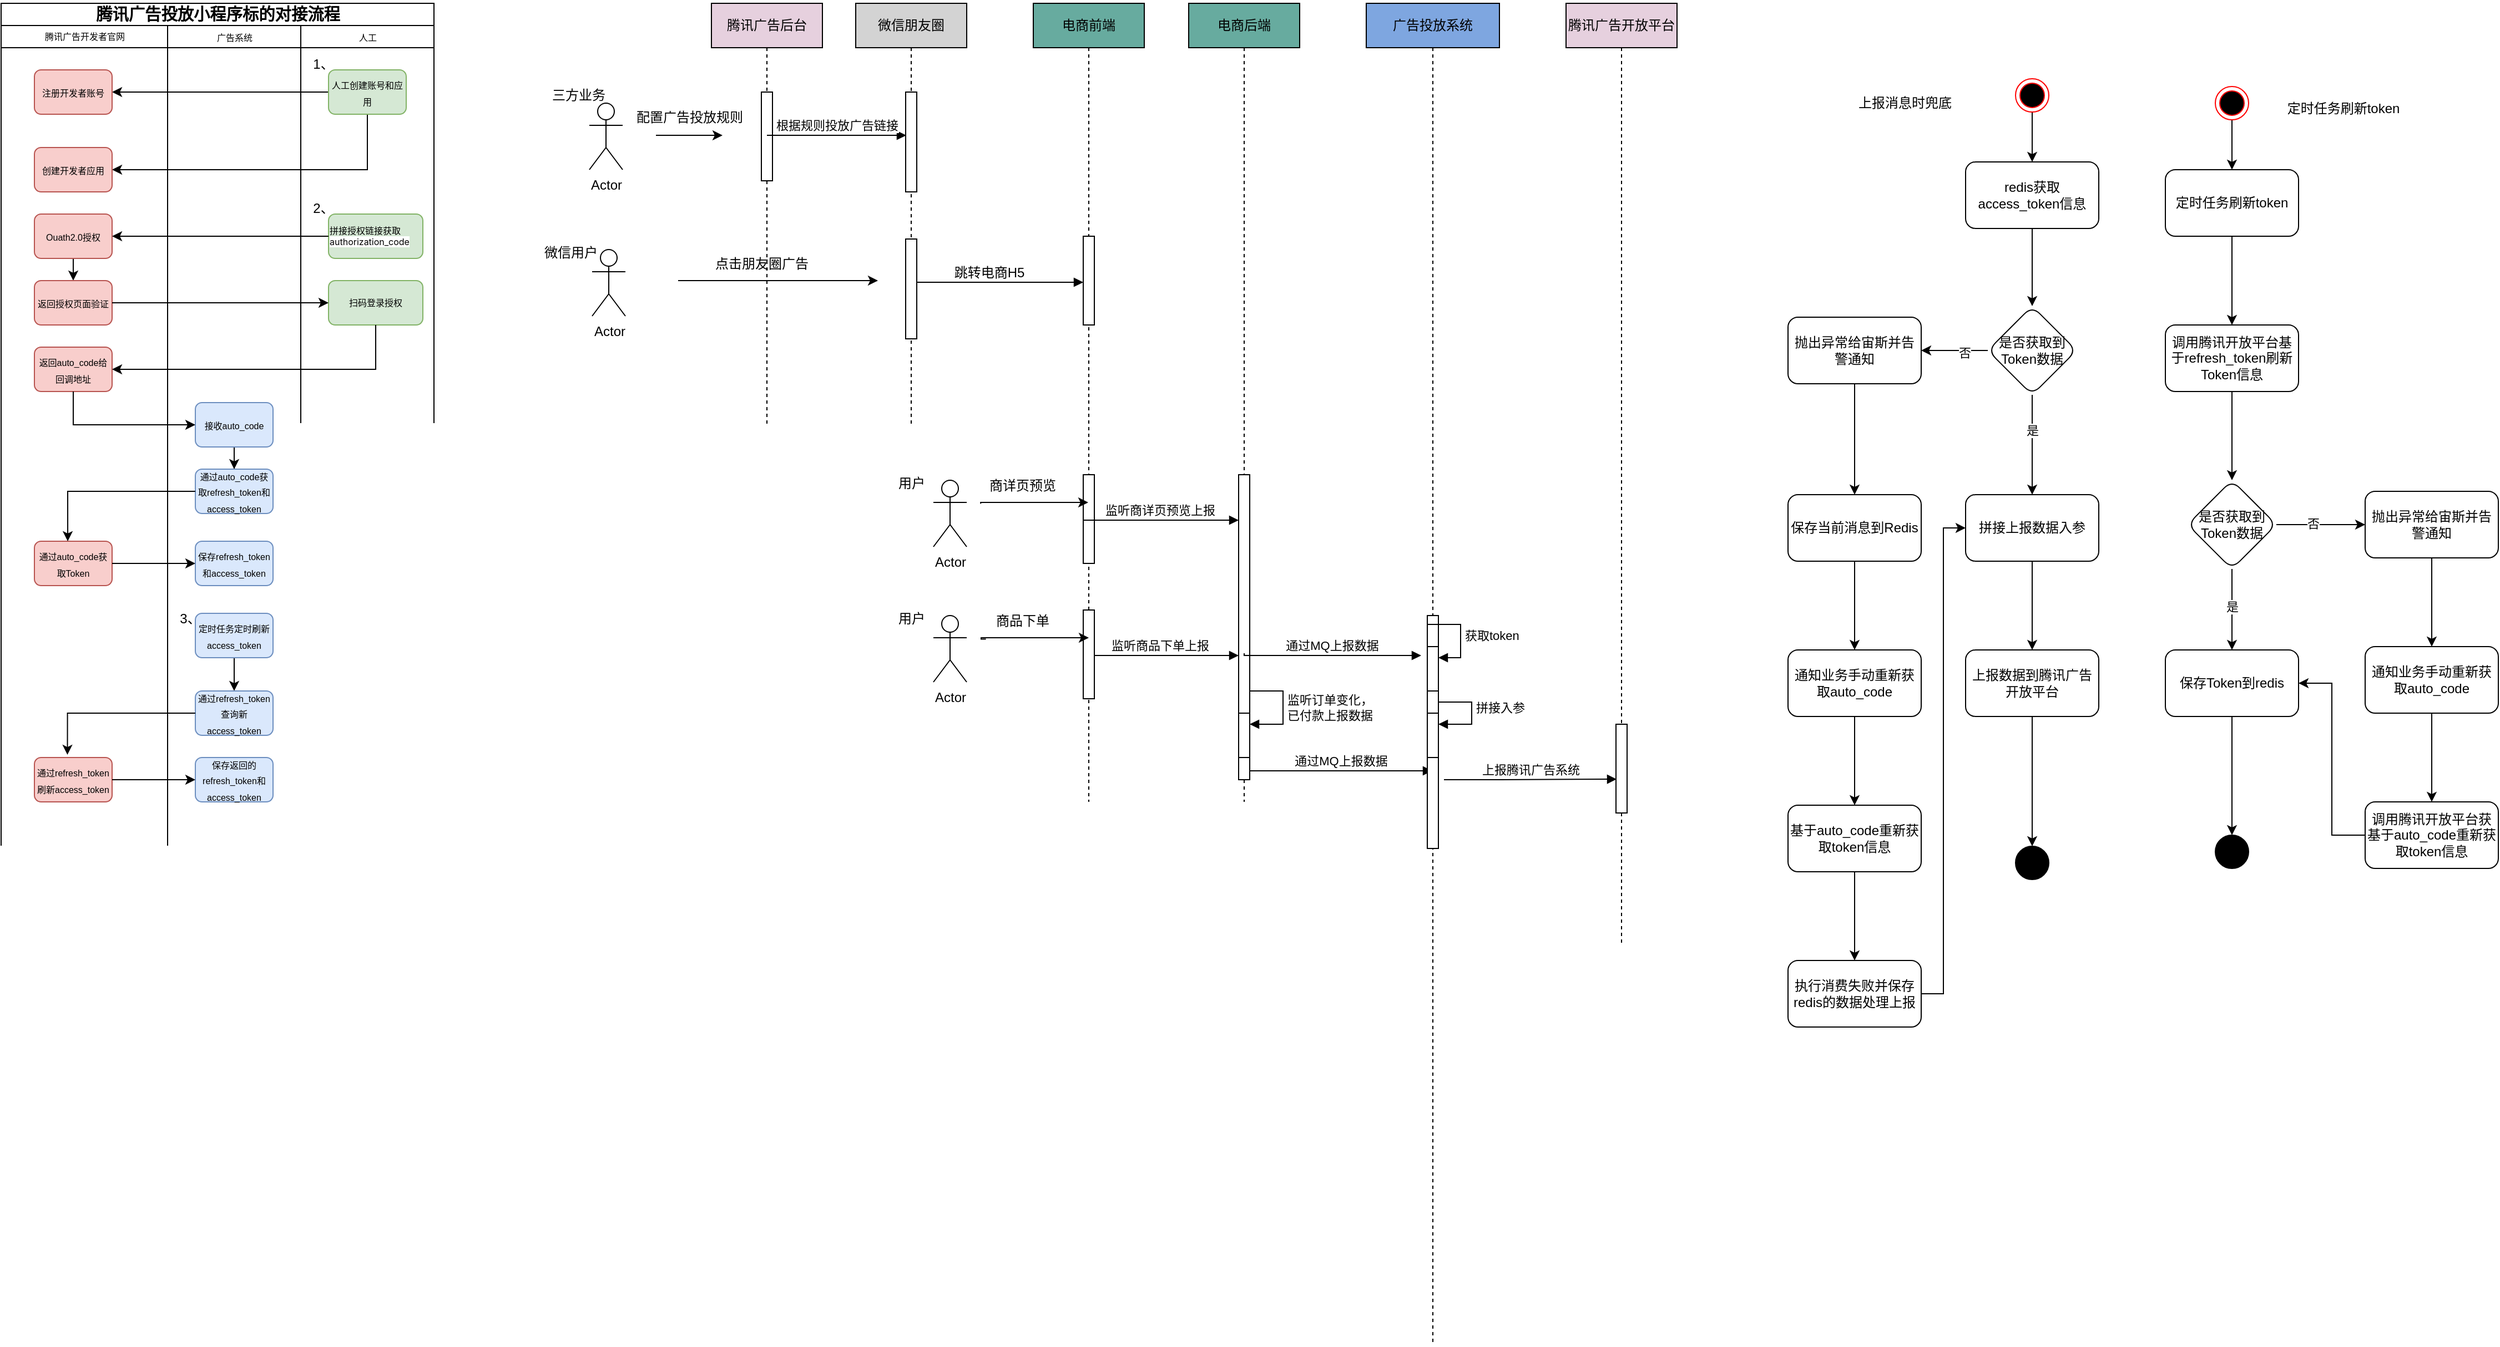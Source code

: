 <mxfile version="22.1.8" type="github">
  <diagram name="第 1 页" id="KpqGxGC6dAmvfTL2YmEG">
    <mxGraphModel dx="3771" dy="534" grid="1" gridSize="10" guides="1" tooltips="1" connect="1" arrows="1" fold="1" page="1" pageScale="1" pageWidth="827" pageHeight="1169" math="0" shadow="0">
      <root>
        <mxCell id="0" />
        <mxCell id="1" parent="0" />
        <mxCell id="kklcqEmGTT_Rlhwo0l_L-7" value="&lt;div style=&quot;font-size: medium; font-weight: 400; text-align: start;&quot; data-hash=&quot;3c4a24063ba966fe1c0860898258fa68&quot; data-version=&quot;3.0.0&quot;&gt;&lt;/div&gt;&lt;div style=&quot;font-size: medium; font-weight: 400; text-align: start;&quot; class=&quot;document&quot;&gt;&lt;div class=&quot;section&quot;&gt;&lt;h1 style=&quot;line-height: 24.933px; margin-top: 0pt; margin-bottom: 0pt; margin-left: 0pt; font-size: 11pt;&quot; class=&quot;paragraph text-align-type-left tco-title-title&quot;&gt;腾讯广告投放小程序标的对接流程&lt;span lang=&quot;EN-US&quot;&gt;&lt;/span&gt;&lt;/h1&gt;&lt;/div&gt;&lt;/div&gt;" style="swimlane;childLayout=stackLayout;resizeParent=1;resizeParentMax=0;startSize=20;html=1;" parent="1" vertex="1">
          <mxGeometry x="-2340.0" y="10" width="390.0" height="890" as="geometry" />
        </mxCell>
        <mxCell id="kklcqEmGTT_Rlhwo0l_L-21" style="edgeStyle=orthogonalEdgeStyle;rounded=0;orthogonalLoop=1;jettySize=auto;html=1;exitX=0;exitY=0.5;exitDx=0;exitDy=0;entryX=1;entryY=0.5;entryDx=0;entryDy=0;" parent="kklcqEmGTT_Rlhwo0l_L-7" source="kklcqEmGTT_Rlhwo0l_L-20" target="kklcqEmGTT_Rlhwo0l_L-12" edge="1">
          <mxGeometry relative="1" as="geometry" />
        </mxCell>
        <mxCell id="kklcqEmGTT_Rlhwo0l_L-22" style="edgeStyle=orthogonalEdgeStyle;rounded=0;orthogonalLoop=1;jettySize=auto;html=1;exitX=0.5;exitY=1;exitDx=0;exitDy=0;entryX=1;entryY=0.5;entryDx=0;entryDy=0;" parent="kklcqEmGTT_Rlhwo0l_L-7" source="kklcqEmGTT_Rlhwo0l_L-20" target="kklcqEmGTT_Rlhwo0l_L-13" edge="1">
          <mxGeometry relative="1" as="geometry" />
        </mxCell>
        <mxCell id="kklcqEmGTT_Rlhwo0l_L-8" value="&lt;div style=&quot;font-size: medium; font-weight: 400; text-align: start;&quot; data-hash=&quot;c96c3bea3619b52535d53970b3c0505a&quot; data-version=&quot;3.0.0&quot;&gt;&lt;/div&gt;&lt;div style=&quot;font-weight: 400; text-align: start;&quot; class=&quot;document&quot;&gt;&lt;div style=&quot;&quot; class=&quot;section&quot;&gt;&lt;p style=&quot;margin: 3pt 0pt; font-family: 等线; line-height: 19.067px;&quot; class=&quot;paragraph text-align-type-left&quot;&gt;&lt;font style=&quot;font-size: 8px;&quot;&gt;腾讯广告开发者官网&lt;/font&gt;&lt;/p&gt;&lt;/div&gt;&lt;/div&gt;" style="swimlane;startSize=20;html=1;" parent="kklcqEmGTT_Rlhwo0l_L-7" vertex="1">
          <mxGeometry y="20" width="150.0" height="870" as="geometry" />
        </mxCell>
        <mxCell id="kklcqEmGTT_Rlhwo0l_L-12" value="&lt;p&gt;&lt;font style=&quot;font-size: 8px;&quot;&gt;注册开发者账号&lt;/font&gt;&lt;/p&gt;" style="rounded=1;whiteSpace=wrap;html=1;fillColor=#f8cecc;strokeColor=#b85450;" parent="kklcqEmGTT_Rlhwo0l_L-8" vertex="1">
          <mxGeometry x="30" y="40" width="70" height="40" as="geometry" />
        </mxCell>
        <mxCell id="kklcqEmGTT_Rlhwo0l_L-13" value="&lt;p&gt;&lt;font style=&quot;font-size: 8px;&quot;&gt;创建开发者应用&lt;/font&gt;&lt;/p&gt;" style="rounded=1;whiteSpace=wrap;html=1;fillColor=#f8cecc;strokeColor=#b85450;" parent="kklcqEmGTT_Rlhwo0l_L-8" vertex="1">
          <mxGeometry x="30" y="110" width="70" height="40" as="geometry" />
        </mxCell>
        <mxCell id="kklcqEmGTT_Rlhwo0l_L-29" style="edgeStyle=orthogonalEdgeStyle;rounded=0;orthogonalLoop=1;jettySize=auto;html=1;exitX=0.5;exitY=1;exitDx=0;exitDy=0;entryX=0.5;entryY=0;entryDx=0;entryDy=0;" parent="kklcqEmGTT_Rlhwo0l_L-8" source="kklcqEmGTT_Rlhwo0l_L-25" target="kklcqEmGTT_Rlhwo0l_L-28" edge="1">
          <mxGeometry relative="1" as="geometry" />
        </mxCell>
        <mxCell id="kklcqEmGTT_Rlhwo0l_L-25" value="&lt;p&gt;&lt;font style=&quot;font-size: 8px;&quot;&gt;Ouath2.0授权&lt;/font&gt;&lt;/p&gt;" style="rounded=1;whiteSpace=wrap;html=1;fillColor=#f8cecc;strokeColor=#b85450;" parent="kklcqEmGTT_Rlhwo0l_L-8" vertex="1">
          <mxGeometry x="30" y="170" width="70" height="40" as="geometry" />
        </mxCell>
        <mxCell id="kklcqEmGTT_Rlhwo0l_L-28" value="&lt;p&gt;&lt;font style=&quot;font-size: 8px;&quot;&gt;返回授权页面验证&lt;/font&gt;&lt;/p&gt;" style="rounded=1;whiteSpace=wrap;html=1;fillColor=#f8cecc;strokeColor=#b85450;" parent="kklcqEmGTT_Rlhwo0l_L-8" vertex="1">
          <mxGeometry x="30" y="230" width="70" height="40" as="geometry" />
        </mxCell>
        <mxCell id="kklcqEmGTT_Rlhwo0l_L-31" value="&lt;p&gt;&lt;font style=&quot;font-size: 8px;&quot;&gt;返回auto_code给回调地址&lt;/font&gt;&lt;/p&gt;" style="rounded=1;whiteSpace=wrap;html=1;fillColor=#f8cecc;strokeColor=#b85450;" parent="kklcqEmGTT_Rlhwo0l_L-8" vertex="1">
          <mxGeometry x="30" y="290" width="70" height="40" as="geometry" />
        </mxCell>
        <mxCell id="kklcqEmGTT_Rlhwo0l_L-46" value="&lt;p&gt;&lt;span style=&quot;font-size: 8px;&quot;&gt;通过auto_code获取Token&lt;/span&gt;&lt;/p&gt;" style="rounded=1;whiteSpace=wrap;html=1;fillColor=#f8cecc;strokeColor=#b85450;" parent="kklcqEmGTT_Rlhwo0l_L-8" vertex="1">
          <mxGeometry x="30" y="465" width="70" height="40" as="geometry" />
        </mxCell>
        <mxCell id="kklcqEmGTT_Rlhwo0l_L-49" value="&lt;p&gt;&lt;span style=&quot;font-size: 8px;&quot;&gt;通过refresh_token刷新access_token&lt;/span&gt;&lt;/p&gt;" style="rounded=1;whiteSpace=wrap;html=1;fillColor=#f8cecc;strokeColor=#b85450;" parent="kklcqEmGTT_Rlhwo0l_L-8" vertex="1">
          <mxGeometry x="30" y="660" width="70" height="40" as="geometry" />
        </mxCell>
        <mxCell id="kklcqEmGTT_Rlhwo0l_L-9" value="&lt;p&gt;&lt;span style=&quot;font-weight: normal;&quot;&gt;&lt;font style=&quot;font-size: 8px;&quot;&gt;广告系统&lt;/font&gt;&lt;/span&gt;&lt;/p&gt;" style="swimlane;startSize=20;html=1;" parent="kklcqEmGTT_Rlhwo0l_L-7" vertex="1">
          <mxGeometry x="150.0" y="20" width="120" height="870" as="geometry" />
        </mxCell>
        <mxCell id="kklcqEmGTT_Rlhwo0l_L-39" style="edgeStyle=orthogonalEdgeStyle;rounded=0;orthogonalLoop=1;jettySize=auto;html=1;exitX=0.5;exitY=1;exitDx=0;exitDy=0;" parent="kklcqEmGTT_Rlhwo0l_L-9" source="kklcqEmGTT_Rlhwo0l_L-16" target="kklcqEmGTT_Rlhwo0l_L-37" edge="1">
          <mxGeometry relative="1" as="geometry" />
        </mxCell>
        <mxCell id="kklcqEmGTT_Rlhwo0l_L-16" value="&lt;p&gt;&lt;font style=&quot;font-size: 8px;&quot;&gt;接收auto_code&lt;/font&gt;&lt;/p&gt;" style="rounded=1;whiteSpace=wrap;html=1;fillColor=#dae8fc;strokeColor=#6c8ebf;" parent="kklcqEmGTT_Rlhwo0l_L-9" vertex="1">
          <mxGeometry x="25.0" y="340" width="70" height="40" as="geometry" />
        </mxCell>
        <mxCell id="kklcqEmGTT_Rlhwo0l_L-37" value="&lt;p&gt;&lt;font style=&quot;font-size: 8px;&quot;&gt;通过auto_code获取refresh_token和access_token&lt;/font&gt;&lt;/p&gt;" style="rounded=1;whiteSpace=wrap;html=1;fillColor=#dae8fc;strokeColor=#6c8ebf;" parent="kklcqEmGTT_Rlhwo0l_L-9" vertex="1">
          <mxGeometry x="25.0" y="400" width="70" height="40" as="geometry" />
        </mxCell>
        <mxCell id="kklcqEmGTT_Rlhwo0l_L-40" value="&lt;p&gt;&lt;font style=&quot;font-size: 8px;&quot;&gt;保存refresh_token和access_token&lt;/font&gt;&lt;/p&gt;" style="rounded=1;whiteSpace=wrap;html=1;fillColor=#dae8fc;strokeColor=#6c8ebf;" parent="kklcqEmGTT_Rlhwo0l_L-9" vertex="1">
          <mxGeometry x="25.0" y="465" width="70" height="40" as="geometry" />
        </mxCell>
        <mxCell id="kklcqEmGTT_Rlhwo0l_L-45" style="edgeStyle=orthogonalEdgeStyle;rounded=0;orthogonalLoop=1;jettySize=auto;html=1;exitX=0.5;exitY=1;exitDx=0;exitDy=0;" parent="kklcqEmGTT_Rlhwo0l_L-9" source="kklcqEmGTT_Rlhwo0l_L-42" target="kklcqEmGTT_Rlhwo0l_L-44" edge="1">
          <mxGeometry relative="1" as="geometry" />
        </mxCell>
        <mxCell id="kklcqEmGTT_Rlhwo0l_L-42" value="&lt;p&gt;&lt;span style=&quot;font-size: 8px;&quot;&gt;定时任务定时刷新access_token&lt;/span&gt;&lt;/p&gt;" style="rounded=1;whiteSpace=wrap;html=1;fillColor=#dae8fc;strokeColor=#6c8ebf;" parent="kklcqEmGTT_Rlhwo0l_L-9" vertex="1">
          <mxGeometry x="25.0" y="530" width="70" height="40" as="geometry" />
        </mxCell>
        <mxCell id="kklcqEmGTT_Rlhwo0l_L-43" value="3、" style="text;html=1;align=center;verticalAlign=middle;resizable=0;points=[];autosize=1;strokeColor=none;fillColor=none;" parent="kklcqEmGTT_Rlhwo0l_L-9" vertex="1">
          <mxGeometry y="520" width="40" height="30" as="geometry" />
        </mxCell>
        <mxCell id="kklcqEmGTT_Rlhwo0l_L-44" value="&lt;p&gt;&lt;span style=&quot;font-size: 8px;&quot;&gt;通过refresh_token查询新access_token&lt;/span&gt;&lt;/p&gt;" style="rounded=1;whiteSpace=wrap;html=1;fillColor=#dae8fc;strokeColor=#6c8ebf;" parent="kklcqEmGTT_Rlhwo0l_L-9" vertex="1">
          <mxGeometry x="25.0" y="600" width="70" height="40" as="geometry" />
        </mxCell>
        <mxCell id="kklcqEmGTT_Rlhwo0l_L-50" value="&lt;p&gt;&lt;font style=&quot;font-size: 8px;&quot;&gt;保存返回的refresh_token和access_token&lt;/font&gt;&lt;/p&gt;" style="rounded=1;whiteSpace=wrap;html=1;fillColor=#dae8fc;strokeColor=#6c8ebf;" parent="kklcqEmGTT_Rlhwo0l_L-9" vertex="1">
          <mxGeometry x="25.0" y="660" width="70" height="40" as="geometry" />
        </mxCell>
        <mxCell id="kklcqEmGTT_Rlhwo0l_L-10" value="&lt;p&gt;&lt;span style=&quot;font-weight: normal;&quot;&gt;&lt;font style=&quot;font-size: 8px;&quot;&gt;人工&lt;/font&gt;&lt;/span&gt;&lt;/p&gt;" style="swimlane;startSize=20;html=1;" parent="kklcqEmGTT_Rlhwo0l_L-7" vertex="1">
          <mxGeometry x="270.0" y="20" width="120" height="870" as="geometry" />
        </mxCell>
        <mxCell id="kklcqEmGTT_Rlhwo0l_L-19" value="&lt;p style=&quot;text-align: left; font-size: 8px;&quot;&gt;拼接授权链接获取&lt;span style=&quot;text-align: start; font-family: BlinkMacSystemFont; background: rgb(255, 255, 255); letter-spacing: 0pt; vertical-align: baseline;&quot; data-font-family=&quot;-apple-system, BlinkMacSystemFont, &amp;quot;Segoe UI&amp;quot;, Helvetica, Arial, sans-serif, &amp;quot;Apple Color Emoji&amp;quot;, &amp;quot;Segoe UI Emoji&amp;quot;&quot;&gt;authorization_code&lt;/span&gt;&lt;/p&gt;" style="rounded=1;whiteSpace=wrap;html=1;fillColor=#d5e8d4;strokeColor=#82b366;" parent="kklcqEmGTT_Rlhwo0l_L-10" vertex="1">
          <mxGeometry x="25" y="170" width="85" height="40" as="geometry" />
        </mxCell>
        <mxCell id="kklcqEmGTT_Rlhwo0l_L-20" value="&lt;p&gt;&lt;font style=&quot;font-size: 8px;&quot;&gt;人工创建账号和应用&lt;/font&gt;&lt;/p&gt;" style="rounded=1;whiteSpace=wrap;html=1;fillColor=#d5e8d4;strokeColor=#82b366;" parent="kklcqEmGTT_Rlhwo0l_L-10" vertex="1">
          <mxGeometry x="25.0" y="40" width="70" height="40" as="geometry" />
        </mxCell>
        <mxCell id="kklcqEmGTT_Rlhwo0l_L-15" value="1、" style="text;html=1;align=center;verticalAlign=middle;resizable=0;points=[];autosize=1;strokeColor=none;fillColor=none;" parent="kklcqEmGTT_Rlhwo0l_L-10" vertex="1">
          <mxGeometry y="20" width="40" height="30" as="geometry" />
        </mxCell>
        <mxCell id="kklcqEmGTT_Rlhwo0l_L-24" value="2、" style="text;html=1;align=center;verticalAlign=middle;resizable=0;points=[];autosize=1;strokeColor=none;fillColor=none;" parent="kklcqEmGTT_Rlhwo0l_L-10" vertex="1">
          <mxGeometry y="150" width="40" height="30" as="geometry" />
        </mxCell>
        <mxCell id="kklcqEmGTT_Rlhwo0l_L-27" value="&lt;p style=&quot;text-align: left; font-size: 8px;&quot;&gt;扫码登录授权&lt;/p&gt;" style="rounded=1;whiteSpace=wrap;html=1;fillColor=#d5e8d4;strokeColor=#82b366;" parent="kklcqEmGTT_Rlhwo0l_L-10" vertex="1">
          <mxGeometry x="25" y="230" width="85" height="40" as="geometry" />
        </mxCell>
        <mxCell id="kklcqEmGTT_Rlhwo0l_L-26" style="edgeStyle=orthogonalEdgeStyle;rounded=0;orthogonalLoop=1;jettySize=auto;html=1;exitX=0;exitY=0.5;exitDx=0;exitDy=0;entryX=1;entryY=0.5;entryDx=0;entryDy=0;" parent="kklcqEmGTT_Rlhwo0l_L-7" source="kklcqEmGTT_Rlhwo0l_L-19" target="kklcqEmGTT_Rlhwo0l_L-25" edge="1">
          <mxGeometry relative="1" as="geometry" />
        </mxCell>
        <mxCell id="kklcqEmGTT_Rlhwo0l_L-30" style="edgeStyle=orthogonalEdgeStyle;rounded=0;orthogonalLoop=1;jettySize=auto;html=1;exitX=1;exitY=0.5;exitDx=0;exitDy=0;entryX=0;entryY=0.5;entryDx=0;entryDy=0;" parent="kklcqEmGTT_Rlhwo0l_L-7" source="kklcqEmGTT_Rlhwo0l_L-28" target="kklcqEmGTT_Rlhwo0l_L-27" edge="1">
          <mxGeometry relative="1" as="geometry" />
        </mxCell>
        <mxCell id="kklcqEmGTT_Rlhwo0l_L-32" style="edgeStyle=orthogonalEdgeStyle;rounded=0;orthogonalLoop=1;jettySize=auto;html=1;exitX=0.5;exitY=1;exitDx=0;exitDy=0;entryX=1;entryY=0.5;entryDx=0;entryDy=0;" parent="kklcqEmGTT_Rlhwo0l_L-7" source="kklcqEmGTT_Rlhwo0l_L-27" target="kklcqEmGTT_Rlhwo0l_L-31" edge="1">
          <mxGeometry relative="1" as="geometry" />
        </mxCell>
        <mxCell id="kklcqEmGTT_Rlhwo0l_L-36" style="edgeStyle=orthogonalEdgeStyle;rounded=0;orthogonalLoop=1;jettySize=auto;html=1;exitX=0.5;exitY=1;exitDx=0;exitDy=0;entryX=0;entryY=0.5;entryDx=0;entryDy=0;" parent="kklcqEmGTT_Rlhwo0l_L-7" source="kklcqEmGTT_Rlhwo0l_L-31" target="kklcqEmGTT_Rlhwo0l_L-16" edge="1">
          <mxGeometry relative="1" as="geometry" />
        </mxCell>
        <mxCell id="kklcqEmGTT_Rlhwo0l_L-47" style="edgeStyle=orthogonalEdgeStyle;rounded=0;orthogonalLoop=1;jettySize=auto;html=1;exitX=0;exitY=0.5;exitDx=0;exitDy=0;entryX=0.429;entryY=0;entryDx=0;entryDy=0;entryPerimeter=0;" parent="kklcqEmGTT_Rlhwo0l_L-7" source="kklcqEmGTT_Rlhwo0l_L-37" target="kklcqEmGTT_Rlhwo0l_L-46" edge="1">
          <mxGeometry relative="1" as="geometry" />
        </mxCell>
        <mxCell id="kklcqEmGTT_Rlhwo0l_L-48" style="edgeStyle=orthogonalEdgeStyle;rounded=0;orthogonalLoop=1;jettySize=auto;html=1;exitX=1;exitY=0.5;exitDx=0;exitDy=0;entryX=0;entryY=0.5;entryDx=0;entryDy=0;" parent="kklcqEmGTT_Rlhwo0l_L-7" source="kklcqEmGTT_Rlhwo0l_L-46" target="kklcqEmGTT_Rlhwo0l_L-40" edge="1">
          <mxGeometry relative="1" as="geometry" />
        </mxCell>
        <mxCell id="kklcqEmGTT_Rlhwo0l_L-51" style="edgeStyle=orthogonalEdgeStyle;rounded=0;orthogonalLoop=1;jettySize=auto;html=1;exitX=1;exitY=0.5;exitDx=0;exitDy=0;entryX=0;entryY=0.5;entryDx=0;entryDy=0;" parent="kklcqEmGTT_Rlhwo0l_L-7" source="kklcqEmGTT_Rlhwo0l_L-49" target="kklcqEmGTT_Rlhwo0l_L-50" edge="1">
          <mxGeometry relative="1" as="geometry" />
        </mxCell>
        <mxCell id="kklcqEmGTT_Rlhwo0l_L-52" style="edgeStyle=orthogonalEdgeStyle;rounded=0;orthogonalLoop=1;jettySize=auto;html=1;exitX=0;exitY=0.5;exitDx=0;exitDy=0;entryX=0.425;entryY=-0.062;entryDx=0;entryDy=0;entryPerimeter=0;" parent="kklcqEmGTT_Rlhwo0l_L-7" source="kklcqEmGTT_Rlhwo0l_L-44" target="kklcqEmGTT_Rlhwo0l_L-49" edge="1">
          <mxGeometry relative="1" as="geometry" />
        </mxCell>
        <mxCell id="zhikA-ScfWU6xWXfbDUt-28" value="微信朋友圈" style="shape=umlLifeline;perimeter=lifelinePerimeter;whiteSpace=wrap;html=1;container=1;dropTarget=0;collapsible=0;recursiveResize=0;outlineConnect=0;portConstraint=eastwest;newEdgeStyle={&quot;curved&quot;:0,&quot;rounded&quot;:0};fillColor=#D3D3D3;" vertex="1" parent="1">
          <mxGeometry x="-1570" y="10" width="100" height="380" as="geometry" />
        </mxCell>
        <mxCell id="zhikA-ScfWU6xWXfbDUt-46" value="" style="html=1;points=[[0,0,0,0,5],[0,1,0,0,-5],[1,0,0,0,5],[1,1,0,0,-5]];perimeter=orthogonalPerimeter;outlineConnect=0;targetShapes=umlLifeline;portConstraint=eastwest;newEdgeStyle={&quot;curved&quot;:0,&quot;rounded&quot;:0};" vertex="1" parent="zhikA-ScfWU6xWXfbDUt-28">
          <mxGeometry x="45" y="80" width="10" height="90" as="geometry" />
        </mxCell>
        <mxCell id="zhikA-ScfWU6xWXfbDUt-77" value="" style="html=1;points=[[0,0,0,0,5],[0,1,0,0,-5],[1,0,0,0,5],[1,1,0,0,-5]];perimeter=orthogonalPerimeter;outlineConnect=0;targetShapes=umlLifeline;portConstraint=eastwest;newEdgeStyle={&quot;curved&quot;:0,&quot;rounded&quot;:0};" vertex="1" parent="zhikA-ScfWU6xWXfbDUt-28">
          <mxGeometry x="45" y="212.5" width="10" height="90" as="geometry" />
        </mxCell>
        <mxCell id="zhikA-ScfWU6xWXfbDUt-33" value="电商前端" style="shape=umlLifeline;perimeter=lifelinePerimeter;whiteSpace=wrap;html=1;container=1;dropTarget=0;collapsible=0;recursiveResize=0;outlineConnect=0;portConstraint=eastwest;newEdgeStyle={&quot;curved&quot;:0,&quot;rounded&quot;:0};fillColor=#67AB9F;" vertex="1" parent="1">
          <mxGeometry x="-1410" y="10" width="100" height="720" as="geometry" />
        </mxCell>
        <mxCell id="zhikA-ScfWU6xWXfbDUt-73" value="" style="html=1;points=[[0,0,0,0,5],[0,1,0,0,-5],[1,0,0,0,5],[1,1,0,0,-5]];perimeter=orthogonalPerimeter;outlineConnect=0;targetShapes=umlLifeline;portConstraint=eastwest;newEdgeStyle={&quot;curved&quot;:0,&quot;rounded&quot;:0};" vertex="1" parent="zhikA-ScfWU6xWXfbDUt-33">
          <mxGeometry x="45" y="210" width="10" height="80" as="geometry" />
        </mxCell>
        <mxCell id="zhikA-ScfWU6xWXfbDUt-103" value="" style="html=1;points=[[0,0,0,0,5],[0,1,0,0,-5],[1,0,0,0,5],[1,1,0,0,-5]];perimeter=orthogonalPerimeter;outlineConnect=0;targetShapes=umlLifeline;portConstraint=eastwest;newEdgeStyle={&quot;curved&quot;:0,&quot;rounded&quot;:0};" vertex="1" parent="zhikA-ScfWU6xWXfbDUt-33">
          <mxGeometry x="45" y="425" width="10" height="80" as="geometry" />
        </mxCell>
        <mxCell id="zhikA-ScfWU6xWXfbDUt-38" value="广告投放系统" style="shape=umlLifeline;perimeter=lifelinePerimeter;whiteSpace=wrap;html=1;container=1;dropTarget=0;collapsible=0;recursiveResize=0;outlineConnect=0;portConstraint=eastwest;newEdgeStyle={&quot;curved&quot;:0,&quot;rounded&quot;:0};fillColor=#7EA6E0;" vertex="1" parent="1">
          <mxGeometry x="-1110" y="10" width="120" height="1210" as="geometry" />
        </mxCell>
        <mxCell id="zhikA-ScfWU6xWXfbDUt-95" value="通过MQ上报数据" style="html=1;verticalAlign=bottom;endArrow=block;curved=0;rounded=0;edgeStyle=orthogonalEdgeStyle;exitX=1;exitY=0;exitDx=0;exitDy=5;exitPerimeter=0;" edge="1" parent="zhikA-ScfWU6xWXfbDUt-38" target="zhikA-ScfWU6xWXfbDUt-38">
          <mxGeometry relative="1" as="geometry">
            <mxPoint x="-105" y="690" as="sourcePoint" />
            <mxPoint x="35" y="692" as="targetPoint" />
            <Array as="points">
              <mxPoint x="-105" y="692" />
            </Array>
          </mxGeometry>
        </mxCell>
        <mxCell id="zhikA-ScfWU6xWXfbDUt-55" value="" style="html=1;points=[[0,0,0,0,5],[0,1,0,0,-5],[1,0,0,0,5],[1,1,0,0,-5]];perimeter=orthogonalPerimeter;outlineConnect=0;targetShapes=umlLifeline;portConstraint=eastwest;newEdgeStyle={&quot;curved&quot;:0,&quot;rounded&quot;:0};" vertex="1" parent="zhikA-ScfWU6xWXfbDUt-38">
          <mxGeometry x="55" y="552" width="10" height="210" as="geometry" />
        </mxCell>
        <mxCell id="zhikA-ScfWU6xWXfbDUt-57" value="" style="html=1;points=[[0,0,0,0,5],[0,1,0,0,-5],[1,0,0,0,5],[1,1,0,0,-5]];perimeter=orthogonalPerimeter;outlineConnect=0;targetShapes=umlLifeline;portConstraint=eastwest;newEdgeStyle={&quot;curved&quot;:0,&quot;rounded&quot;:0};" vertex="1" parent="zhikA-ScfWU6xWXfbDUt-38">
          <mxGeometry x="55" y="580" width="10" height="40" as="geometry" />
        </mxCell>
        <mxCell id="zhikA-ScfWU6xWXfbDUt-58" value="获取token" style="html=1;align=left;spacingLeft=2;endArrow=block;rounded=0;edgeStyle=orthogonalEdgeStyle;curved=0;rounded=0;" edge="1" parent="zhikA-ScfWU6xWXfbDUt-38" target="zhikA-ScfWU6xWXfbDUt-57">
          <mxGeometry relative="1" as="geometry">
            <mxPoint x="55" y="560" as="sourcePoint" />
            <Array as="points">
              <mxPoint x="85" y="590" />
            </Array>
          </mxGeometry>
        </mxCell>
        <mxCell id="zhikA-ScfWU6xWXfbDUt-59" value="" style="html=1;points=[[0,0,0,0,5],[0,1,0,0,-5],[1,0,0,0,5],[1,1,0,0,-5]];perimeter=orthogonalPerimeter;outlineConnect=0;targetShapes=umlLifeline;portConstraint=eastwest;newEdgeStyle={&quot;curved&quot;:0,&quot;rounded&quot;:0};" vertex="1" parent="zhikA-ScfWU6xWXfbDUt-38">
          <mxGeometry x="55" y="640" width="10" height="40" as="geometry" />
        </mxCell>
        <mxCell id="zhikA-ScfWU6xWXfbDUt-60" value="拼接入参" style="html=1;align=left;spacingLeft=2;endArrow=block;rounded=0;edgeStyle=orthogonalEdgeStyle;curved=0;rounded=0;" edge="1" parent="zhikA-ScfWU6xWXfbDUt-38" target="zhikA-ScfWU6xWXfbDUt-59">
          <mxGeometry relative="1" as="geometry">
            <mxPoint x="65" y="620" as="sourcePoint" />
            <Array as="points">
              <mxPoint x="65" y="630" />
              <mxPoint x="95" y="630" />
              <mxPoint x="95" y="650" />
            </Array>
          </mxGeometry>
        </mxCell>
        <mxCell id="zhikA-ScfWU6xWXfbDUt-42" value="腾讯广告后台" style="shape=umlLifeline;perimeter=lifelinePerimeter;whiteSpace=wrap;html=1;container=1;dropTarget=0;collapsible=0;recursiveResize=0;outlineConnect=0;portConstraint=eastwest;newEdgeStyle={&quot;curved&quot;:0,&quot;rounded&quot;:0};fillColor=#E6D0DE;" vertex="1" parent="1">
          <mxGeometry x="-1700" y="10" width="100" height="380" as="geometry" />
        </mxCell>
        <mxCell id="zhikA-ScfWU6xWXfbDUt-50" value="" style="html=1;points=[[0,0,0,0,5],[0,1,0,0,-5],[1,0,0,0,5],[1,1,0,0,-5]];perimeter=orthogonalPerimeter;outlineConnect=0;targetShapes=umlLifeline;portConstraint=eastwest;newEdgeStyle={&quot;curved&quot;:0,&quot;rounded&quot;:0};" vertex="1" parent="zhikA-ScfWU6xWXfbDUt-42">
          <mxGeometry x="45" y="80" width="10" height="80" as="geometry" />
        </mxCell>
        <mxCell id="zhikA-ScfWU6xWXfbDUt-47" value="根据规则投放广告链接" style="html=1;verticalAlign=bottom;endArrow=block;curved=0;rounded=0;entryX=0;entryY=0;entryDx=0;entryDy=5;edgeStyle=orthogonalEdgeStyle;" edge="1" parent="1">
          <mxGeometry relative="1" as="geometry">
            <mxPoint x="-1650" y="129" as="sourcePoint" />
            <mxPoint x="-1524.5" y="129" as="targetPoint" />
            <Array as="points">
              <mxPoint x="-1639.5" y="129" />
              <mxPoint x="-1639.5" y="129" />
            </Array>
          </mxGeometry>
        </mxCell>
        <mxCell id="zhikA-ScfWU6xWXfbDUt-52" style="edgeStyle=orthogonalEdgeStyle;rounded=0;orthogonalLoop=1;jettySize=auto;html=1;" edge="1" parent="1">
          <mxGeometry relative="1" as="geometry">
            <mxPoint x="-1690" y="129" as="targetPoint" />
            <mxPoint x="-1750" y="129" as="sourcePoint" />
          </mxGeometry>
        </mxCell>
        <mxCell id="zhikA-ScfWU6xWXfbDUt-51" value="Actor" style="shape=umlActor;verticalLabelPosition=bottom;verticalAlign=top;html=1;" vertex="1" parent="1">
          <mxGeometry x="-1810" y="100" width="30" height="60" as="geometry" />
        </mxCell>
        <mxCell id="zhikA-ScfWU6xWXfbDUt-53" value="配置广告投放规则" style="text;html=1;align=center;verticalAlign=middle;resizable=0;points=[];autosize=1;strokeColor=none;fillColor=none;" vertex="1" parent="1">
          <mxGeometry x="-1780" y="98" width="120" height="30" as="geometry" />
        </mxCell>
        <mxCell id="zhikA-ScfWU6xWXfbDUt-54" value="电商后端" style="shape=umlLifeline;perimeter=lifelinePerimeter;whiteSpace=wrap;html=1;container=1;dropTarget=0;collapsible=0;recursiveResize=0;outlineConnect=0;portConstraint=eastwest;newEdgeStyle={&quot;curved&quot;:0,&quot;rounded&quot;:0};fillColor=#67AB9F;" vertex="1" parent="1">
          <mxGeometry x="-1270" y="10" width="100" height="720" as="geometry" />
        </mxCell>
        <mxCell id="zhikA-ScfWU6xWXfbDUt-107" value="" style="html=1;points=[[0,0,0,0,5],[0,1,0,0,-5],[1,0,0,0,5],[1,1,0,0,-5]];perimeter=orthogonalPerimeter;outlineConnect=0;targetShapes=umlLifeline;portConstraint=eastwest;newEdgeStyle={&quot;curved&quot;:0,&quot;rounded&quot;:0};" vertex="1" parent="zhikA-ScfWU6xWXfbDUt-54">
          <mxGeometry x="45" y="425" width="10" height="275" as="geometry" />
        </mxCell>
        <mxCell id="zhikA-ScfWU6xWXfbDUt-93" value="" style="html=1;points=[[0,0,0,0,5],[0,1,0,0,-5],[1,0,0,0,5],[1,1,0,0,-5]];perimeter=orthogonalPerimeter;outlineConnect=0;targetShapes=umlLifeline;portConstraint=eastwest;newEdgeStyle={&quot;curved&quot;:0,&quot;rounded&quot;:0};" vertex="1" parent="zhikA-ScfWU6xWXfbDUt-54">
          <mxGeometry x="45" y="640" width="10" height="40" as="geometry" />
        </mxCell>
        <mxCell id="zhikA-ScfWU6xWXfbDUt-94" value="监听订单变化，&lt;br&gt;已付款上报数据" style="html=1;align=left;spacingLeft=2;endArrow=block;rounded=0;edgeStyle=orthogonalEdgeStyle;curved=0;rounded=0;" edge="1" target="zhikA-ScfWU6xWXfbDUt-93" parent="zhikA-ScfWU6xWXfbDUt-54">
          <mxGeometry relative="1" as="geometry">
            <mxPoint x="55" y="620" as="sourcePoint" />
            <Array as="points">
              <mxPoint x="85" y="650" />
            </Array>
          </mxGeometry>
        </mxCell>
        <mxCell id="zhikA-ScfWU6xWXfbDUt-72" value="腾讯广告开放平台" style="shape=umlLifeline;perimeter=lifelinePerimeter;whiteSpace=wrap;html=1;container=1;dropTarget=0;collapsible=0;recursiveResize=0;outlineConnect=0;portConstraint=eastwest;newEdgeStyle={&quot;curved&quot;:0,&quot;rounded&quot;:0};fillColor=#E6D0DE;" vertex="1" parent="1">
          <mxGeometry x="-930" y="10" width="100" height="850" as="geometry" />
        </mxCell>
        <mxCell id="zhikA-ScfWU6xWXfbDUt-96" value="" style="html=1;points=[[0,0,0,0,5],[0,1,0,0,-5],[1,0,0,0,5],[1,1,0,0,-5]];perimeter=orthogonalPerimeter;outlineConnect=0;targetShapes=umlLifeline;portConstraint=eastwest;newEdgeStyle={&quot;curved&quot;:0,&quot;rounded&quot;:0};" vertex="1" parent="zhikA-ScfWU6xWXfbDUt-72">
          <mxGeometry x="45" y="650" width="10" height="80" as="geometry" />
        </mxCell>
        <mxCell id="zhikA-ScfWU6xWXfbDUt-80" style="edgeStyle=orthogonalEdgeStyle;rounded=0;orthogonalLoop=1;jettySize=auto;html=1;" edge="1" parent="1">
          <mxGeometry relative="1" as="geometry">
            <mxPoint x="-1550" y="260" as="targetPoint" />
            <mxPoint x="-1730" y="260" as="sourcePoint" />
          </mxGeometry>
        </mxCell>
        <mxCell id="zhikA-ScfWU6xWXfbDUt-76" value="Actor" style="shape=umlActor;verticalLabelPosition=bottom;verticalAlign=top;html=1;" vertex="1" parent="1">
          <mxGeometry x="-1807.5" y="232" width="30" height="60" as="geometry" />
        </mxCell>
        <mxCell id="zhikA-ScfWU6xWXfbDUt-78" value="三方业务" style="text;html=1;align=center;verticalAlign=middle;resizable=0;points=[];autosize=1;strokeColor=none;fillColor=none;" vertex="1" parent="1">
          <mxGeometry x="-1855" y="78" width="70" height="30" as="geometry" />
        </mxCell>
        <mxCell id="zhikA-ScfWU6xWXfbDUt-79" value="微信用户" style="text;html=1;align=center;verticalAlign=middle;resizable=0;points=[];autosize=1;strokeColor=none;fillColor=none;" vertex="1" parent="1">
          <mxGeometry x="-1862.5" y="220" width="70" height="30" as="geometry" />
        </mxCell>
        <mxCell id="zhikA-ScfWU6xWXfbDUt-81" value="点击朋友圈广告" style="text;html=1;align=center;verticalAlign=middle;resizable=0;points=[];autosize=1;strokeColor=none;fillColor=none;" vertex="1" parent="1">
          <mxGeometry x="-1710" y="230" width="110" height="30" as="geometry" />
        </mxCell>
        <mxCell id="zhikA-ScfWU6xWXfbDUt-74" value="" style="html=1;verticalAlign=bottom;endArrow=block;curved=0;rounded=0;entryX=0;entryY=0;entryDx=0;entryDy=5;edgeStyle=orthogonalEdgeStyle;exitX=1;exitY=0;exitDx=0;exitDy=5;exitPerimeter=0;" edge="1" parent="1">
          <mxGeometry relative="1" as="geometry">
            <mxPoint x="-1515" y="261.5" as="sourcePoint" />
            <mxPoint x="-1365" y="261.5" as="targetPoint" />
            <Array as="points" />
            <mxPoint as="offset" />
          </mxGeometry>
        </mxCell>
        <mxCell id="zhikA-ScfWU6xWXfbDUt-82" value="跳转电商H5" style="text;html=1;align=center;verticalAlign=middle;resizable=0;points=[];autosize=1;strokeColor=none;fillColor=none;" vertex="1" parent="1">
          <mxGeometry x="-1495" y="238" width="90" height="30" as="geometry" />
        </mxCell>
        <mxCell id="zhikA-ScfWU6xWXfbDUt-89" value="监听商详页预览上报" style="html=1;verticalAlign=bottom;endArrow=block;curved=0;rounded=0;entryX=0;entryY=0;entryDx=0;entryDy=5;edgeStyle=orthogonalEdgeStyle;exitX=1;exitY=0;exitDx=0;exitDy=5;exitPerimeter=0;" edge="1" parent="1">
          <mxGeometry relative="1" as="geometry">
            <mxPoint x="-1365" y="474" as="sourcePoint" />
            <mxPoint x="-1225" y="476" as="targetPoint" />
            <Array as="points">
              <mxPoint x="-1365" y="476" />
            </Array>
          </mxGeometry>
        </mxCell>
        <mxCell id="zhikA-ScfWU6xWXfbDUt-91" value="监听商品下单上报" style="html=1;verticalAlign=bottom;endArrow=block;curved=0;rounded=0;entryX=0;entryY=0;entryDx=0;entryDy=5;edgeStyle=orthogonalEdgeStyle;exitX=1;exitY=0;exitDx=0;exitDy=5;exitPerimeter=0;" edge="1" parent="1">
          <mxGeometry relative="1" as="geometry">
            <mxPoint x="-1365" y="596" as="sourcePoint" />
            <mxPoint x="-1225" y="598" as="targetPoint" />
            <Array as="points">
              <mxPoint x="-1365" y="598" />
            </Array>
          </mxGeometry>
        </mxCell>
        <mxCell id="zhikA-ScfWU6xWXfbDUt-104" style="edgeStyle=orthogonalEdgeStyle;rounded=0;orthogonalLoop=1;jettySize=auto;html=1;exitX=0.033;exitY=1.04;exitDx=0;exitDy=0;exitPerimeter=0;" edge="1" parent="1" source="zhikA-ScfWU6xWXfbDUt-105" target="zhikA-ScfWU6xWXfbDUt-33">
          <mxGeometry relative="1" as="geometry">
            <mxPoint x="-1420" y="460" as="targetPoint" />
            <Array as="points">
              <mxPoint x="-1457" y="460" />
            </Array>
          </mxGeometry>
        </mxCell>
        <mxCell id="zhikA-ScfWU6xWXfbDUt-101" value="Actor" style="shape=umlActor;verticalLabelPosition=bottom;verticalAlign=top;html=1;" vertex="1" parent="1">
          <mxGeometry x="-1500" y="440" width="30" height="60" as="geometry" />
        </mxCell>
        <mxCell id="zhikA-ScfWU6xWXfbDUt-102" value="用户" style="text;html=1;align=center;verticalAlign=middle;resizable=0;points=[];autosize=1;strokeColor=none;fillColor=none;" vertex="1" parent="1">
          <mxGeometry x="-1545" y="428" width="50" height="30" as="geometry" />
        </mxCell>
        <mxCell id="zhikA-ScfWU6xWXfbDUt-105" value="商详页预览" style="text;html=1;align=center;verticalAlign=middle;resizable=0;points=[];autosize=1;strokeColor=none;fillColor=none;" vertex="1" parent="1">
          <mxGeometry x="-1460" y="430" width="80" height="30" as="geometry" />
        </mxCell>
        <mxCell id="zhikA-ScfWU6xWXfbDUt-109" value="" style="html=1;points=[[0,0,0,0,5],[0,1,0,0,-5],[1,0,0,0,5],[1,1,0,0,-5]];perimeter=orthogonalPerimeter;outlineConnect=0;targetShapes=umlLifeline;portConstraint=eastwest;newEdgeStyle={&quot;curved&quot;:0,&quot;rounded&quot;:0};" vertex="1" parent="1">
          <mxGeometry x="-1365" y="557" width="10" height="80" as="geometry" />
        </mxCell>
        <mxCell id="zhikA-ScfWU6xWXfbDUt-110" style="edgeStyle=orthogonalEdgeStyle;rounded=0;orthogonalLoop=1;jettySize=auto;html=1;exitX=0.033;exitY=1.04;exitDx=0;exitDy=0;exitPerimeter=0;" edge="1" parent="1" source="zhikA-ScfWU6xWXfbDUt-113">
          <mxGeometry relative="1" as="geometry">
            <mxPoint x="-1360" y="582" as="targetPoint" />
            <Array as="points">
              <mxPoint x="-1457" y="582" />
            </Array>
          </mxGeometry>
        </mxCell>
        <mxCell id="zhikA-ScfWU6xWXfbDUt-111" value="Actor" style="shape=umlActor;verticalLabelPosition=bottom;verticalAlign=top;html=1;" vertex="1" parent="1">
          <mxGeometry x="-1500" y="562" width="30" height="60" as="geometry" />
        </mxCell>
        <mxCell id="zhikA-ScfWU6xWXfbDUt-112" value="用户" style="text;html=1;align=center;verticalAlign=middle;resizable=0;points=[];autosize=1;strokeColor=none;fillColor=none;" vertex="1" parent="1">
          <mxGeometry x="-1545" y="550" width="50" height="30" as="geometry" />
        </mxCell>
        <mxCell id="zhikA-ScfWU6xWXfbDUt-113" value="商品下单" style="text;html=1;align=center;verticalAlign=middle;resizable=0;points=[];autosize=1;strokeColor=none;fillColor=none;" vertex="1" parent="1">
          <mxGeometry x="-1455" y="552" width="70" height="30" as="geometry" />
        </mxCell>
        <mxCell id="zhikA-ScfWU6xWXfbDUt-92" value="通过MQ上报数据" style="html=1;verticalAlign=bottom;endArrow=block;curved=0;rounded=0;edgeStyle=orthogonalEdgeStyle;exitX=1;exitY=0;exitDx=0;exitDy=5;exitPerimeter=0;" edge="1" parent="1">
          <mxGeometry relative="1" as="geometry">
            <mxPoint x="-1220" y="596" as="sourcePoint" />
            <mxPoint x="-1060.5" y="598" as="targetPoint" />
            <Array as="points">
              <mxPoint x="-1220" y="598" />
            </Array>
          </mxGeometry>
        </mxCell>
        <mxCell id="zhikA-ScfWU6xWXfbDUt-97" value="上报腾讯广告系统" style="html=1;verticalAlign=bottom;endArrow=block;curved=0;rounded=0;entryX=0;entryY=0;entryDx=0;entryDy=5;edgeStyle=orthogonalEdgeStyle;" edge="1" parent="1">
          <mxGeometry relative="1" as="geometry">
            <mxPoint x="-1040" y="710" as="sourcePoint" />
            <mxPoint x="-884.5" y="709.5" as="targetPoint" />
            <Array as="points">
              <mxPoint x="-989.5" y="709.5" />
              <mxPoint x="-989.5" y="709.5" />
            </Array>
          </mxGeometry>
        </mxCell>
        <mxCell id="zhikA-ScfWU6xWXfbDUt-122" style="edgeStyle=orthogonalEdgeStyle;rounded=0;orthogonalLoop=1;jettySize=auto;html=1;exitX=0.5;exitY=1;exitDx=0;exitDy=0;" edge="1" parent="1" source="zhikA-ScfWU6xWXfbDUt-117" target="zhikA-ScfWU6xWXfbDUt-121">
          <mxGeometry relative="1" as="geometry" />
        </mxCell>
        <mxCell id="zhikA-ScfWU6xWXfbDUt-117" value="" style="ellipse;html=1;shape=endState;fillColor=#000000;strokeColor=#ff0000;" vertex="1" parent="1">
          <mxGeometry x="-525" y="78" width="30" height="30" as="geometry" />
        </mxCell>
        <mxCell id="zhikA-ScfWU6xWXfbDUt-126" value="" style="edgeStyle=orthogonalEdgeStyle;rounded=0;orthogonalLoop=1;jettySize=auto;html=1;" edge="1" parent="1" source="zhikA-ScfWU6xWXfbDUt-121" target="zhikA-ScfWU6xWXfbDUt-125">
          <mxGeometry relative="1" as="geometry" />
        </mxCell>
        <mxCell id="zhikA-ScfWU6xWXfbDUt-121" value="redis获取access_token信息" style="rounded=1;whiteSpace=wrap;html=1;" vertex="1" parent="1">
          <mxGeometry x="-570" y="153" width="120" height="60" as="geometry" />
        </mxCell>
        <mxCell id="zhikA-ScfWU6xWXfbDUt-128" value="" style="edgeStyle=orthogonalEdgeStyle;rounded=0;orthogonalLoop=1;jettySize=auto;html=1;" edge="1" parent="1" source="zhikA-ScfWU6xWXfbDUt-125" target="zhikA-ScfWU6xWXfbDUt-127">
          <mxGeometry relative="1" as="geometry" />
        </mxCell>
        <mxCell id="zhikA-ScfWU6xWXfbDUt-132" value="是" style="edgeLabel;html=1;align=center;verticalAlign=middle;resizable=0;points=[];" vertex="1" connectable="0" parent="zhikA-ScfWU6xWXfbDUt-128">
          <mxGeometry x="-0.289" relative="1" as="geometry">
            <mxPoint as="offset" />
          </mxGeometry>
        </mxCell>
        <mxCell id="zhikA-ScfWU6xWXfbDUt-130" value="" style="edgeStyle=orthogonalEdgeStyle;rounded=0;orthogonalLoop=1;jettySize=auto;html=1;" edge="1" parent="1" source="zhikA-ScfWU6xWXfbDUt-125" target="zhikA-ScfWU6xWXfbDUt-129">
          <mxGeometry relative="1" as="geometry" />
        </mxCell>
        <mxCell id="zhikA-ScfWU6xWXfbDUt-131" value="否" style="edgeLabel;html=1;align=center;verticalAlign=middle;resizable=0;points=[];" vertex="1" connectable="0" parent="zhikA-ScfWU6xWXfbDUt-130">
          <mxGeometry x="-0.3" y="2" relative="1" as="geometry">
            <mxPoint as="offset" />
          </mxGeometry>
        </mxCell>
        <mxCell id="zhikA-ScfWU6xWXfbDUt-125" value="是否获取到Token数据" style="rhombus;whiteSpace=wrap;html=1;rounded=1;" vertex="1" parent="1">
          <mxGeometry x="-550" y="283" width="80" height="80" as="geometry" />
        </mxCell>
        <mxCell id="zhikA-ScfWU6xWXfbDUt-144" value="" style="edgeStyle=orthogonalEdgeStyle;rounded=0;orthogonalLoop=1;jettySize=auto;html=1;" edge="1" parent="1" source="zhikA-ScfWU6xWXfbDUt-127" target="zhikA-ScfWU6xWXfbDUt-143">
          <mxGeometry relative="1" as="geometry" />
        </mxCell>
        <mxCell id="zhikA-ScfWU6xWXfbDUt-127" value="拼接上报数据入参" style="whiteSpace=wrap;html=1;rounded=1;" vertex="1" parent="1">
          <mxGeometry x="-570" y="453" width="120" height="60" as="geometry" />
        </mxCell>
        <mxCell id="zhikA-ScfWU6xWXfbDUt-134" value="" style="edgeStyle=orthogonalEdgeStyle;rounded=0;orthogonalLoop=1;jettySize=auto;html=1;" edge="1" parent="1" source="zhikA-ScfWU6xWXfbDUt-129" target="zhikA-ScfWU6xWXfbDUt-133">
          <mxGeometry relative="1" as="geometry" />
        </mxCell>
        <mxCell id="zhikA-ScfWU6xWXfbDUt-129" value="抛出异常给宙斯并告警通知" style="whiteSpace=wrap;html=1;rounded=1;" vertex="1" parent="1">
          <mxGeometry x="-730" y="293" width="120" height="60" as="geometry" />
        </mxCell>
        <mxCell id="zhikA-ScfWU6xWXfbDUt-136" value="" style="edgeStyle=orthogonalEdgeStyle;rounded=0;orthogonalLoop=1;jettySize=auto;html=1;" edge="1" parent="1" source="zhikA-ScfWU6xWXfbDUt-133" target="zhikA-ScfWU6xWXfbDUt-135">
          <mxGeometry relative="1" as="geometry" />
        </mxCell>
        <mxCell id="zhikA-ScfWU6xWXfbDUt-133" value="保存当前消息到Redis" style="whiteSpace=wrap;html=1;rounded=1;" vertex="1" parent="1">
          <mxGeometry x="-730" y="453" width="120" height="60" as="geometry" />
        </mxCell>
        <mxCell id="zhikA-ScfWU6xWXfbDUt-138" value="" style="edgeStyle=orthogonalEdgeStyle;rounded=0;orthogonalLoop=1;jettySize=auto;html=1;" edge="1" parent="1" source="zhikA-ScfWU6xWXfbDUt-135" target="zhikA-ScfWU6xWXfbDUt-137">
          <mxGeometry relative="1" as="geometry" />
        </mxCell>
        <mxCell id="zhikA-ScfWU6xWXfbDUt-135" value="通知业务手动重新获取auto_code" style="whiteSpace=wrap;html=1;rounded=1;" vertex="1" parent="1">
          <mxGeometry x="-730" y="593" width="120" height="60" as="geometry" />
        </mxCell>
        <mxCell id="zhikA-ScfWU6xWXfbDUt-140" value="" style="edgeStyle=orthogonalEdgeStyle;rounded=0;orthogonalLoop=1;jettySize=auto;html=1;" edge="1" parent="1" source="zhikA-ScfWU6xWXfbDUt-137" target="zhikA-ScfWU6xWXfbDUt-139">
          <mxGeometry relative="1" as="geometry" />
        </mxCell>
        <mxCell id="zhikA-ScfWU6xWXfbDUt-137" value="基于auto_code重新获取token信息" style="whiteSpace=wrap;html=1;rounded=1;" vertex="1" parent="1">
          <mxGeometry x="-730" y="733" width="120" height="60" as="geometry" />
        </mxCell>
        <mxCell id="zhikA-ScfWU6xWXfbDUt-146" style="edgeStyle=orthogonalEdgeStyle;rounded=0;orthogonalLoop=1;jettySize=auto;html=1;exitX=1;exitY=0.5;exitDx=0;exitDy=0;entryX=0;entryY=0.5;entryDx=0;entryDy=0;" edge="1" parent="1" source="zhikA-ScfWU6xWXfbDUt-139" target="zhikA-ScfWU6xWXfbDUt-127">
          <mxGeometry relative="1" as="geometry" />
        </mxCell>
        <mxCell id="zhikA-ScfWU6xWXfbDUt-139" value="执行消费失败并保存redis的数据处理上报" style="whiteSpace=wrap;html=1;rounded=1;" vertex="1" parent="1">
          <mxGeometry x="-730" y="873" width="120" height="60" as="geometry" />
        </mxCell>
        <mxCell id="zhikA-ScfWU6xWXfbDUt-141" value="" style="ellipse;fillColor=strokeColor;html=1;" vertex="1" parent="1">
          <mxGeometry x="-525" y="770" width="30" height="30" as="geometry" />
        </mxCell>
        <mxCell id="zhikA-ScfWU6xWXfbDUt-145" style="edgeStyle=orthogonalEdgeStyle;rounded=0;orthogonalLoop=1;jettySize=auto;html=1;exitX=0.5;exitY=1;exitDx=0;exitDy=0;entryX=0.5;entryY=0;entryDx=0;entryDy=0;" edge="1" parent="1" source="zhikA-ScfWU6xWXfbDUt-143" target="zhikA-ScfWU6xWXfbDUt-141">
          <mxGeometry relative="1" as="geometry" />
        </mxCell>
        <mxCell id="zhikA-ScfWU6xWXfbDUt-143" value="上报数据到腾讯广告开放平台" style="whiteSpace=wrap;html=1;rounded=1;" vertex="1" parent="1">
          <mxGeometry x="-570" y="593" width="120" height="60" as="geometry" />
        </mxCell>
        <mxCell id="zhikA-ScfWU6xWXfbDUt-147" style="edgeStyle=orthogonalEdgeStyle;rounded=0;orthogonalLoop=1;jettySize=auto;html=1;exitX=0.5;exitY=1;exitDx=0;exitDy=0;" edge="1" parent="1" source="zhikA-ScfWU6xWXfbDUt-148" target="zhikA-ScfWU6xWXfbDUt-149">
          <mxGeometry relative="1" as="geometry" />
        </mxCell>
        <mxCell id="zhikA-ScfWU6xWXfbDUt-148" value="" style="ellipse;html=1;shape=endState;fillColor=#000000;strokeColor=#ff0000;" vertex="1" parent="1">
          <mxGeometry x="-345" y="85" width="30" height="30" as="geometry" />
        </mxCell>
        <mxCell id="zhikA-ScfWU6xWXfbDUt-153" value="" style="edgeStyle=orthogonalEdgeStyle;rounded=0;orthogonalLoop=1;jettySize=auto;html=1;" edge="1" parent="1" source="zhikA-ScfWU6xWXfbDUt-149" target="zhikA-ScfWU6xWXfbDUt-152">
          <mxGeometry relative="1" as="geometry" />
        </mxCell>
        <mxCell id="zhikA-ScfWU6xWXfbDUt-149" value="定时任务刷新token" style="rounded=1;whiteSpace=wrap;html=1;" vertex="1" parent="1">
          <mxGeometry x="-390" y="160" width="120" height="60" as="geometry" />
        </mxCell>
        <mxCell id="zhikA-ScfWU6xWXfbDUt-156" value="" style="edgeStyle=orthogonalEdgeStyle;rounded=0;orthogonalLoop=1;jettySize=auto;html=1;" edge="1" parent="1" source="zhikA-ScfWU6xWXfbDUt-150" target="zhikA-ScfWU6xWXfbDUt-155">
          <mxGeometry relative="1" as="geometry" />
        </mxCell>
        <mxCell id="zhikA-ScfWU6xWXfbDUt-159" value="是" style="edgeLabel;html=1;align=center;verticalAlign=middle;resizable=0;points=[];" vertex="1" connectable="0" parent="zhikA-ScfWU6xWXfbDUt-156">
          <mxGeometry x="-0.069" relative="1" as="geometry">
            <mxPoint as="offset" />
          </mxGeometry>
        </mxCell>
        <mxCell id="zhikA-ScfWU6xWXfbDUt-161" style="edgeStyle=orthogonalEdgeStyle;rounded=0;orthogonalLoop=1;jettySize=auto;html=1;exitX=1;exitY=0.5;exitDx=0;exitDy=0;" edge="1" parent="1" source="zhikA-ScfWU6xWXfbDUt-150" target="zhikA-ScfWU6xWXfbDUt-160">
          <mxGeometry relative="1" as="geometry" />
        </mxCell>
        <mxCell id="zhikA-ScfWU6xWXfbDUt-162" value="否" style="edgeLabel;html=1;align=center;verticalAlign=middle;resizable=0;points=[];" vertex="1" connectable="0" parent="zhikA-ScfWU6xWXfbDUt-161">
          <mxGeometry x="-0.175" y="1" relative="1" as="geometry">
            <mxPoint as="offset" />
          </mxGeometry>
        </mxCell>
        <mxCell id="zhikA-ScfWU6xWXfbDUt-150" value="是否获取到Token数据" style="rhombus;whiteSpace=wrap;html=1;rounded=1;" vertex="1" parent="1">
          <mxGeometry x="-370" y="440" width="80" height="80" as="geometry" />
        </mxCell>
        <mxCell id="zhikA-ScfWU6xWXfbDUt-154" style="edgeStyle=orthogonalEdgeStyle;rounded=0;orthogonalLoop=1;jettySize=auto;html=1;exitX=0.5;exitY=1;exitDx=0;exitDy=0;" edge="1" parent="1" source="zhikA-ScfWU6xWXfbDUt-152" target="zhikA-ScfWU6xWXfbDUt-150">
          <mxGeometry relative="1" as="geometry" />
        </mxCell>
        <mxCell id="zhikA-ScfWU6xWXfbDUt-152" value="调用腾讯开放平台基于refresh_token刷新Token信息" style="rounded=1;whiteSpace=wrap;html=1;" vertex="1" parent="1">
          <mxGeometry x="-390" y="300" width="120" height="60" as="geometry" />
        </mxCell>
        <mxCell id="zhikA-ScfWU6xWXfbDUt-158" style="edgeStyle=orthogonalEdgeStyle;rounded=0;orthogonalLoop=1;jettySize=auto;html=1;exitX=0.5;exitY=1;exitDx=0;exitDy=0;entryX=0.5;entryY=0;entryDx=0;entryDy=0;" edge="1" parent="1" source="zhikA-ScfWU6xWXfbDUt-155" target="zhikA-ScfWU6xWXfbDUt-157">
          <mxGeometry relative="1" as="geometry" />
        </mxCell>
        <mxCell id="zhikA-ScfWU6xWXfbDUt-155" value="保存Token到redis" style="whiteSpace=wrap;html=1;rounded=1;" vertex="1" parent="1">
          <mxGeometry x="-390" y="593" width="120" height="60" as="geometry" />
        </mxCell>
        <mxCell id="zhikA-ScfWU6xWXfbDUt-157" value="" style="ellipse;fillColor=strokeColor;html=1;" vertex="1" parent="1">
          <mxGeometry x="-345" y="760" width="30" height="30" as="geometry" />
        </mxCell>
        <mxCell id="zhikA-ScfWU6xWXfbDUt-164" value="" style="edgeStyle=orthogonalEdgeStyle;rounded=0;orthogonalLoop=1;jettySize=auto;html=1;" edge="1" parent="1" source="zhikA-ScfWU6xWXfbDUt-160" target="zhikA-ScfWU6xWXfbDUt-163">
          <mxGeometry relative="1" as="geometry" />
        </mxCell>
        <mxCell id="zhikA-ScfWU6xWXfbDUt-160" value="抛出异常给宙斯并告警通知" style="whiteSpace=wrap;html=1;rounded=1;" vertex="1" parent="1">
          <mxGeometry x="-210" y="450" width="120" height="60" as="geometry" />
        </mxCell>
        <mxCell id="zhikA-ScfWU6xWXfbDUt-166" value="" style="edgeStyle=orthogonalEdgeStyle;rounded=0;orthogonalLoop=1;jettySize=auto;html=1;" edge="1" parent="1" source="zhikA-ScfWU6xWXfbDUt-163" target="zhikA-ScfWU6xWXfbDUt-165">
          <mxGeometry relative="1" as="geometry" />
        </mxCell>
        <mxCell id="zhikA-ScfWU6xWXfbDUt-163" value="通知业务手动重新获取auto_code" style="whiteSpace=wrap;html=1;rounded=1;" vertex="1" parent="1">
          <mxGeometry x="-210" y="590" width="120" height="60" as="geometry" />
        </mxCell>
        <mxCell id="zhikA-ScfWU6xWXfbDUt-167" style="edgeStyle=orthogonalEdgeStyle;rounded=0;orthogonalLoop=1;jettySize=auto;html=1;exitX=0;exitY=0.5;exitDx=0;exitDy=0;entryX=1;entryY=0.5;entryDx=0;entryDy=0;" edge="1" parent="1" source="zhikA-ScfWU6xWXfbDUt-165" target="zhikA-ScfWU6xWXfbDUt-155">
          <mxGeometry relative="1" as="geometry" />
        </mxCell>
        <mxCell id="zhikA-ScfWU6xWXfbDUt-165" value="调用腾讯开放平台获基于auto_code重新获取token信息" style="whiteSpace=wrap;html=1;rounded=1;" vertex="1" parent="1">
          <mxGeometry x="-210" y="730" width="120" height="60" as="geometry" />
        </mxCell>
        <mxCell id="zhikA-ScfWU6xWXfbDUt-168" value="上报消息时兜底" style="text;html=1;align=center;verticalAlign=middle;resizable=0;points=[];autosize=1;strokeColor=none;fillColor=none;" vertex="1" parent="1">
          <mxGeometry x="-680" y="85" width="110" height="30" as="geometry" />
        </mxCell>
        <mxCell id="zhikA-ScfWU6xWXfbDUt-169" value="定时任务刷新token" style="text;html=1;align=center;verticalAlign=middle;resizable=0;points=[];autosize=1;strokeColor=none;fillColor=none;" vertex="1" parent="1">
          <mxGeometry x="-290" y="90" width="120" height="30" as="geometry" />
        </mxCell>
      </root>
    </mxGraphModel>
  </diagram>
</mxfile>
